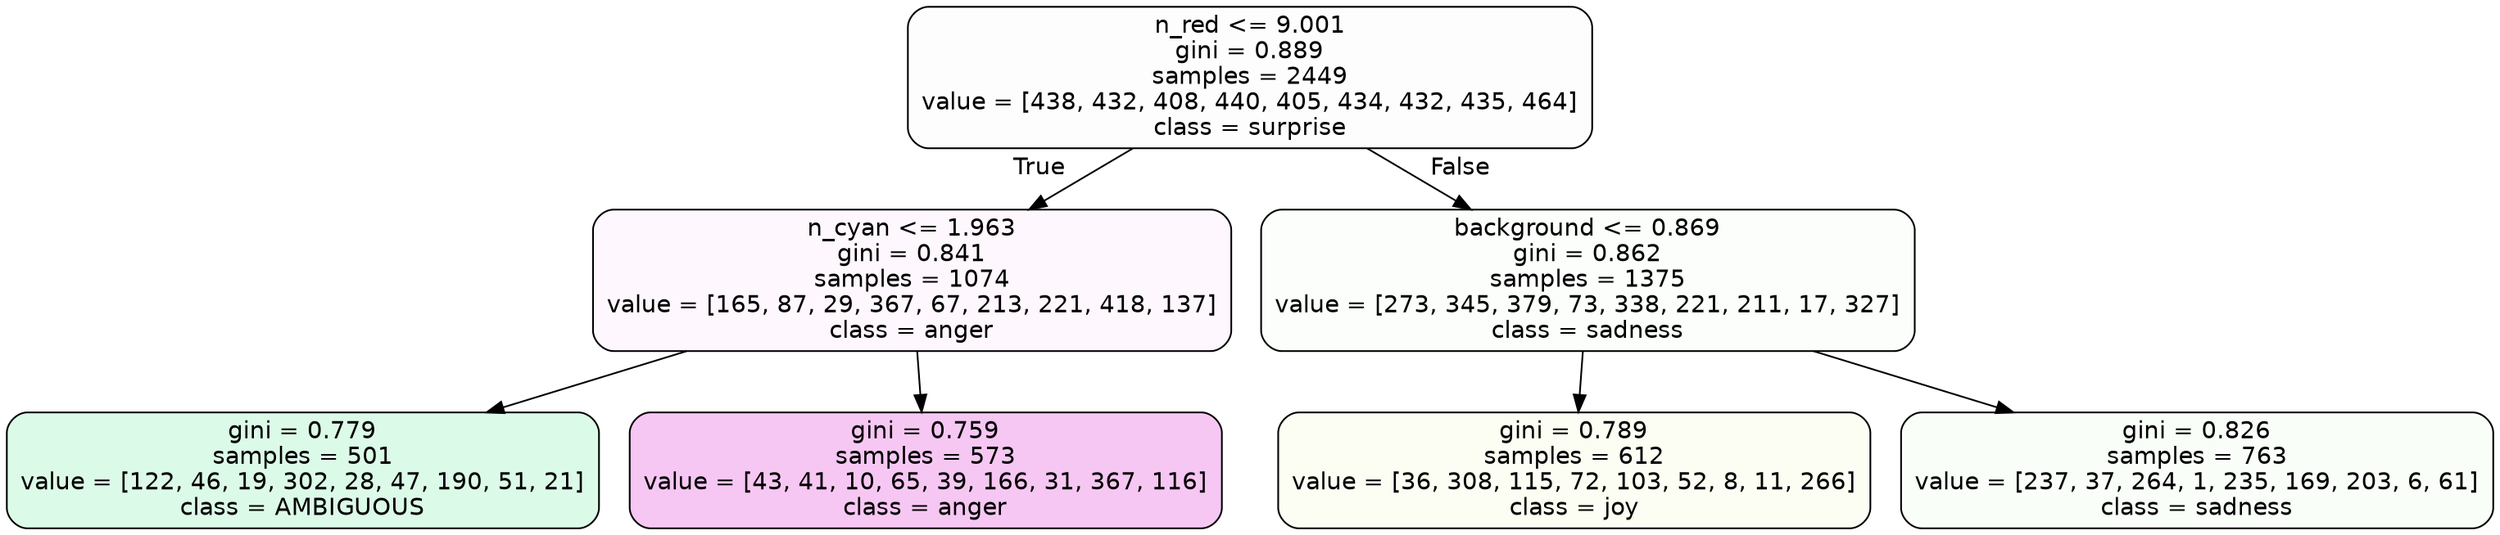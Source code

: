 digraph Tree {
node [shape=box, style="filled, rounded", color="black", fontname=helvetica] ;
edge [fontname=helvetica] ;
0 [label="n_red <= 9.001\ngini = 0.889\nsamples = 2449\nvalue = [438, 432, 408, 440, 405, 434, 432, 435, 464]\nclass = surprise", fillcolor="#e5396402"] ;
1 [label="n_cyan <= 1.963\ngini = 0.841\nsamples = 1074\nvalue = [165, 87, 29, 367, 67, 213, 221, 418, 137]\nclass = anger", fillcolor="#e539d70a"] ;
0 -> 1 [labeldistance=2.5, labelangle=45, headlabel="True"] ;
2 [label="gini = 0.779\nsamples = 501\nvalue = [122, 46, 19, 302, 28, 47, 190, 51, 21]\nclass = AMBIGUOUS", fillcolor="#39e5812d"] ;
1 -> 2 ;
3 [label="gini = 0.759\nsamples = 573\nvalue = [43, 41, 10, 65, 39, 166, 31, 367, 116]\nclass = anger", fillcolor="#e539d748"] ;
1 -> 3 ;
4 [label="background <= 0.869\ngini = 0.862\nsamples = 1375\nvalue = [273, 345, 379, 73, 338, 221, 211, 17, 327]\nclass = sadness", fillcolor="#64e53905"] ;
0 -> 4 [labeldistance=2.5, labelangle=-45, headlabel="False"] ;
5 [label="gini = 0.789\nsamples = 612\nvalue = [36, 308, 115, 72, 103, 52, 8, 11, 266]\nclass = joy", fillcolor="#d7e5390f"] ;
4 -> 5 ;
6 [label="gini = 0.826\nsamples = 763\nvalue = [237, 37, 264, 1, 235, 169, 203, 6, 61]\nclass = sadness", fillcolor="#64e53907"] ;
4 -> 6 ;
}
